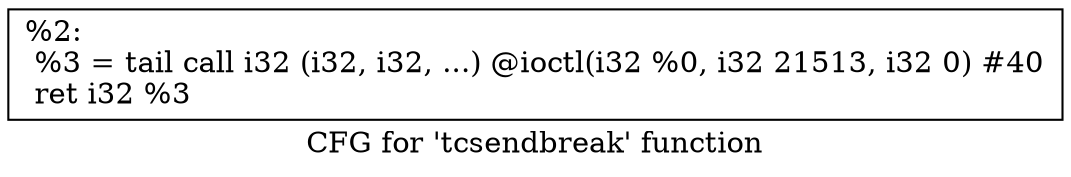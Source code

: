 digraph "CFG for 'tcsendbreak' function" {
	label="CFG for 'tcsendbreak' function";

	Node0x1c79810 [shape=record,label="{%2:\l  %3 = tail call i32 (i32, i32, ...) @ioctl(i32 %0, i32 21513, i32 0) #40\l  ret i32 %3\l}"];
}
